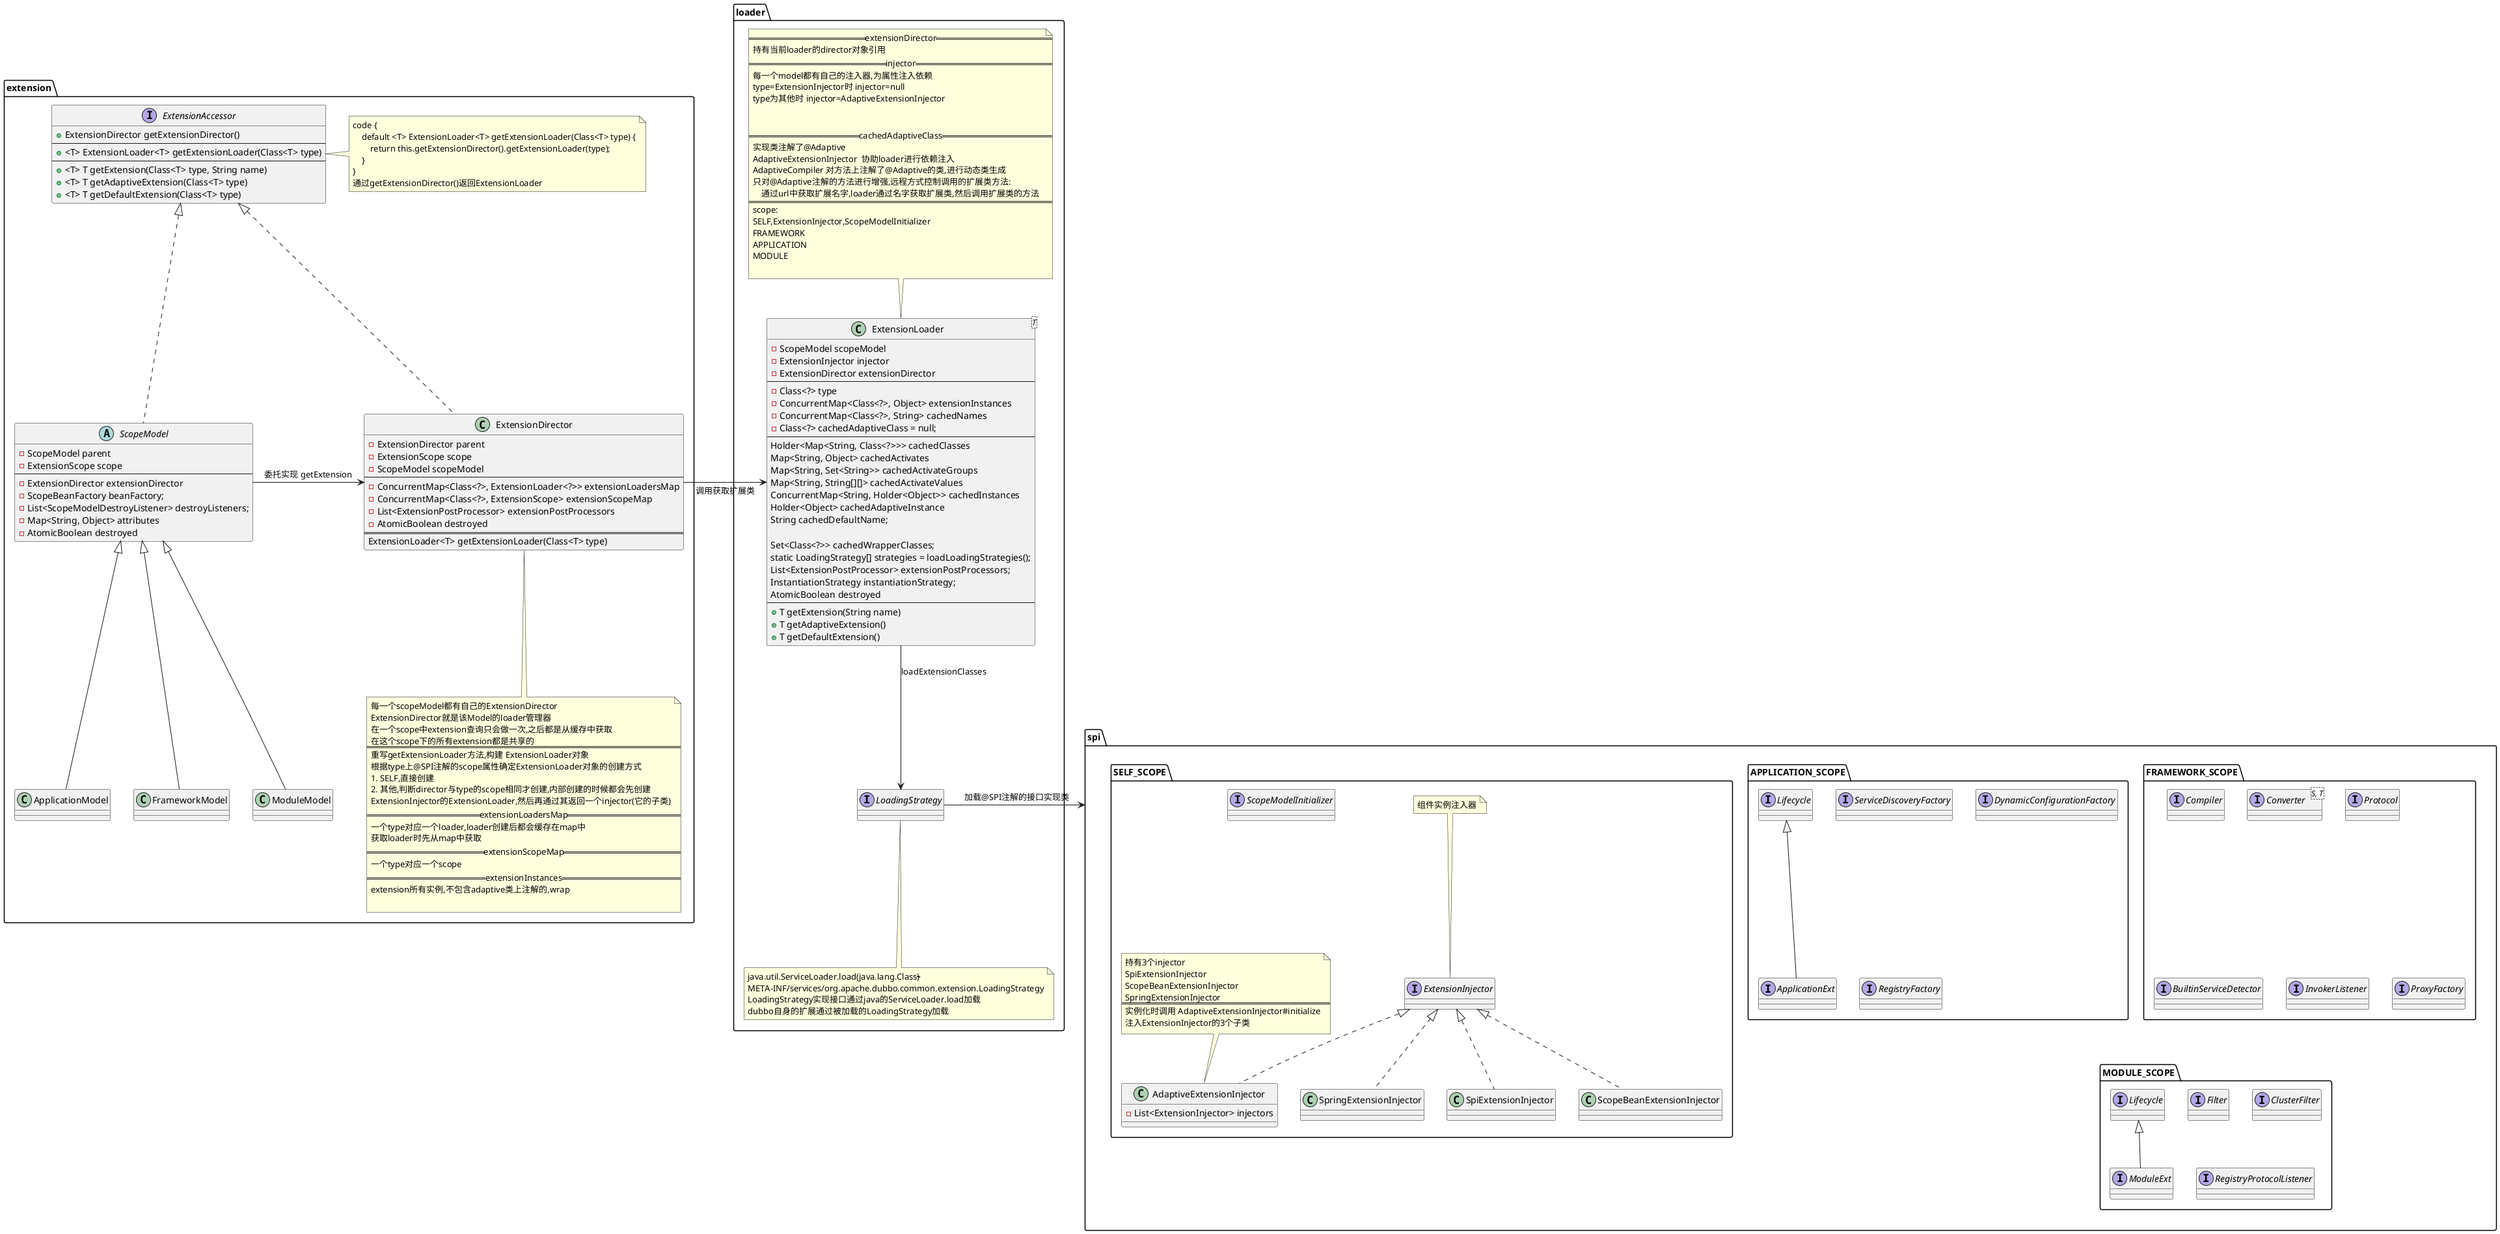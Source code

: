 @startuml
'https://plantuml.com/sequence-diagram


namespace spi {
    namespace FRAMEWORK_SCOPE {
        interface Compiler
        interface Converter<S, T>
        interface Protocol
        interface BuiltinServiceDetector
        interface InvokerListener
        interface ProxyFactory
    }
    namespace APPLICATION_SCOPE {
        interface ApplicationExt extends Lifecycle
        interface ServiceDiscoveryFactory
        interface DynamicConfigurationFactory
        interface RegistryFactory
    }
    namespace MODULE_SCOPE {
        interface Filter
        interface ClusterFilter
        interface RegistryProtocolListener
        interface ModuleExt extends Lifecycle
    }

    namespace SELF_SCOPE {
        interface ExtensionInjector
        note top of ExtensionInjector
        组件实例注入器
        end note
        class SpiExtensionInjector implements ExtensionInjector
        class ScopeBeanExtensionInjector implements ExtensionInjector
        class SpringExtensionInjector implements ExtensionInjector
        class AdaptiveExtensionInjector implements ExtensionInjector{
            - List<ExtensionInjector> injectors
        }
        note top of AdaptiveExtensionInjector
        持有3个injector
        SpiExtensionInjector
        ScopeBeanExtensionInjector
        SpringExtensionInjector
        ===
        实例化时调用 AdaptiveExtensionInjector#initialize
        注入ExtensionInjector的3个子类
        end note
        interface ScopeModelInitializer

    }




}
namespace extension{
    interface ExtensionAccessor {
        + ExtensionDirector getExtensionDirector()
        ---
        + <T> ExtensionLoader<T> getExtensionLoader(Class<T> type)
        ---
        + <T> T getExtension(Class<T> type, String name)
        + <T> T getAdaptiveExtension(Class<T> type)
        + <T> T getDefaultExtension(Class<T> type)
    }
    note right of ExtensionAccessor
    code {
        default <T> ExtensionLoader<T> getExtensionLoader(Class<T> type) {
            return this.getExtensionDirector().getExtensionLoader(type);
        }
    }
    通过getExtensionDirector()返回ExtensionLoader
    end note
    abstract class ScopeModel implements ExtensionAccessor {
        - ScopeModel parent
        - ExtensionScope scope
        ---
        - ExtensionDirector extensionDirector
        - ScopeBeanFactory beanFactory;
        - List<ScopeModelDestroyListener> destroyListeners;
        - Map<String, Object> attributes
        - AtomicBoolean destroyed
    }
    class ApplicationModel extends ScopeModel
    class FrameworkModel extends ScopeModel
    class ModuleModel extends ScopeModel
    class ExtensionDirector implements ExtensionAccessor {
        - ExtensionDirector parent
        - ExtensionScope scope
        - ScopeModel scopeModel
        ---
        - ConcurrentMap<Class<?>, ExtensionLoader<?>> extensionLoadersMap
        - ConcurrentMap<Class<?>, ExtensionScope> extensionScopeMap
        - List<ExtensionPostProcessor> extensionPostProcessors
        - AtomicBoolean destroyed
        ===
        ExtensionLoader<T> getExtensionLoader(Class<T> type)
    }
    note bottom of ExtensionDirector
    每一个scopeModel都有自己的ExtensionDirector
    ExtensionDirector就是该Model的loader管理器
    在一个scope中extension查询只会做一次,之后都是从缓存中获取
    在这个scope下的所有extension都是共享的
    ===
    重写getExtensionLoader方法,构建 ExtensionLoader对象
    根据type上@SPI注解的scope属性确定ExtensionLoader对象的创建方式
    # SELF,直接创建
    # 其他,判断director与type的scope相同才创建,内部创建的时候都会先创建
    ExtensionInjector的ExtensionLoader,然后再通过其返回一个injector(它的子类)
    ==extensionLoadersMap==
    一个type对应一个loader,loader创建后都会缓存在map中
    获取loader时先从map中获取
    ==extensionScopeMap==
    一个type对应一个scope
    ==extensionInstances==
    extension所有实例,不包含adaptive类上注解的,wrap

    end note

    ScopeModel -r--> ExtensionDirector : 委托实现 getExtension
}
namespace loader {
    class ExtensionLoader<T> {
        - ScopeModel scopeModel
        - ExtensionInjector injector
        - ExtensionDirector extensionDirector
        ---
        - Class<?> type
        - ConcurrentMap<Class<?>, Object> extensionInstances
        - ConcurrentMap<Class<?>, String> cachedNames
        - Class<?> cachedAdaptiveClass = null;
        ---
        Holder<Map<String, Class<?>>> cachedClasses
        Map<String, Object> cachedActivates
        Map<String, Set<String>> cachedActivateGroups
        Map<String, String[][]> cachedActivateValues
        ConcurrentMap<String, Holder<Object>> cachedInstances
        Holder<Object> cachedAdaptiveInstance
        String cachedDefaultName;

        Set<Class<?>> cachedWrapperClasses;
        static LoadingStrategy[] strategies = loadLoadingStrategies();
        List<ExtensionPostProcessor> extensionPostProcessors;
        InstantiationStrategy instantiationStrategy;
        AtomicBoolean destroyed
    ---
        + T getExtension(String name)
        + T getAdaptiveExtension()
        + T getDefaultExtension()
    }
    note top of ExtensionLoader
    ==extensionDirector==
    持有当前loader的director对象引用
    ==injector==
    每一个model都有自己的注入器,为属性注入依赖
    type=ExtensionInjector时 injector=null
    type为其他时 injector=AdaptiveExtensionInjector


    ==cachedAdaptiveClass==
    实现类注解了@Adaptive
    AdaptiveExtensionInjector  协助loader进行依赖注入
    AdaptiveCompiler 对方法上注解了@Adaptive的类,进行动态类生成
    只对@Adaptive注解的方法进行增强,远程方式控制调用的扩展类方法:
        通过url中获取扩展名字,loader通过名字获取扩展类,然后调用扩展类的方法
    ===
    scope:
    SELF,ExtensionInjector,ScopeModelInitializer
    FRAMEWORK
    APPLICATION
    MODULE

    end note
    interface LoadingStrategy
    note bottom of LoadingStrategy
    java.util.ServiceLoader.load(java.lang.Class<S>)
    META-INF/services/org.apache.dubbo.common.extension.LoadingStrategy
    LoadingStrategy实现接口通过java的ServiceLoader.load加载
    dubbo自身的扩展通过被加载的LoadingStrategy加载
    end note
    ExtensionLoader --> LoadingStrategy : loadExtensionClasses
}
extension.ExtensionDirector -r---> loader.ExtensionLoader : 调用获取扩展类
loader.LoadingStrategy -r--> spi : 加载@SPI注解的接口实现类
@enduml